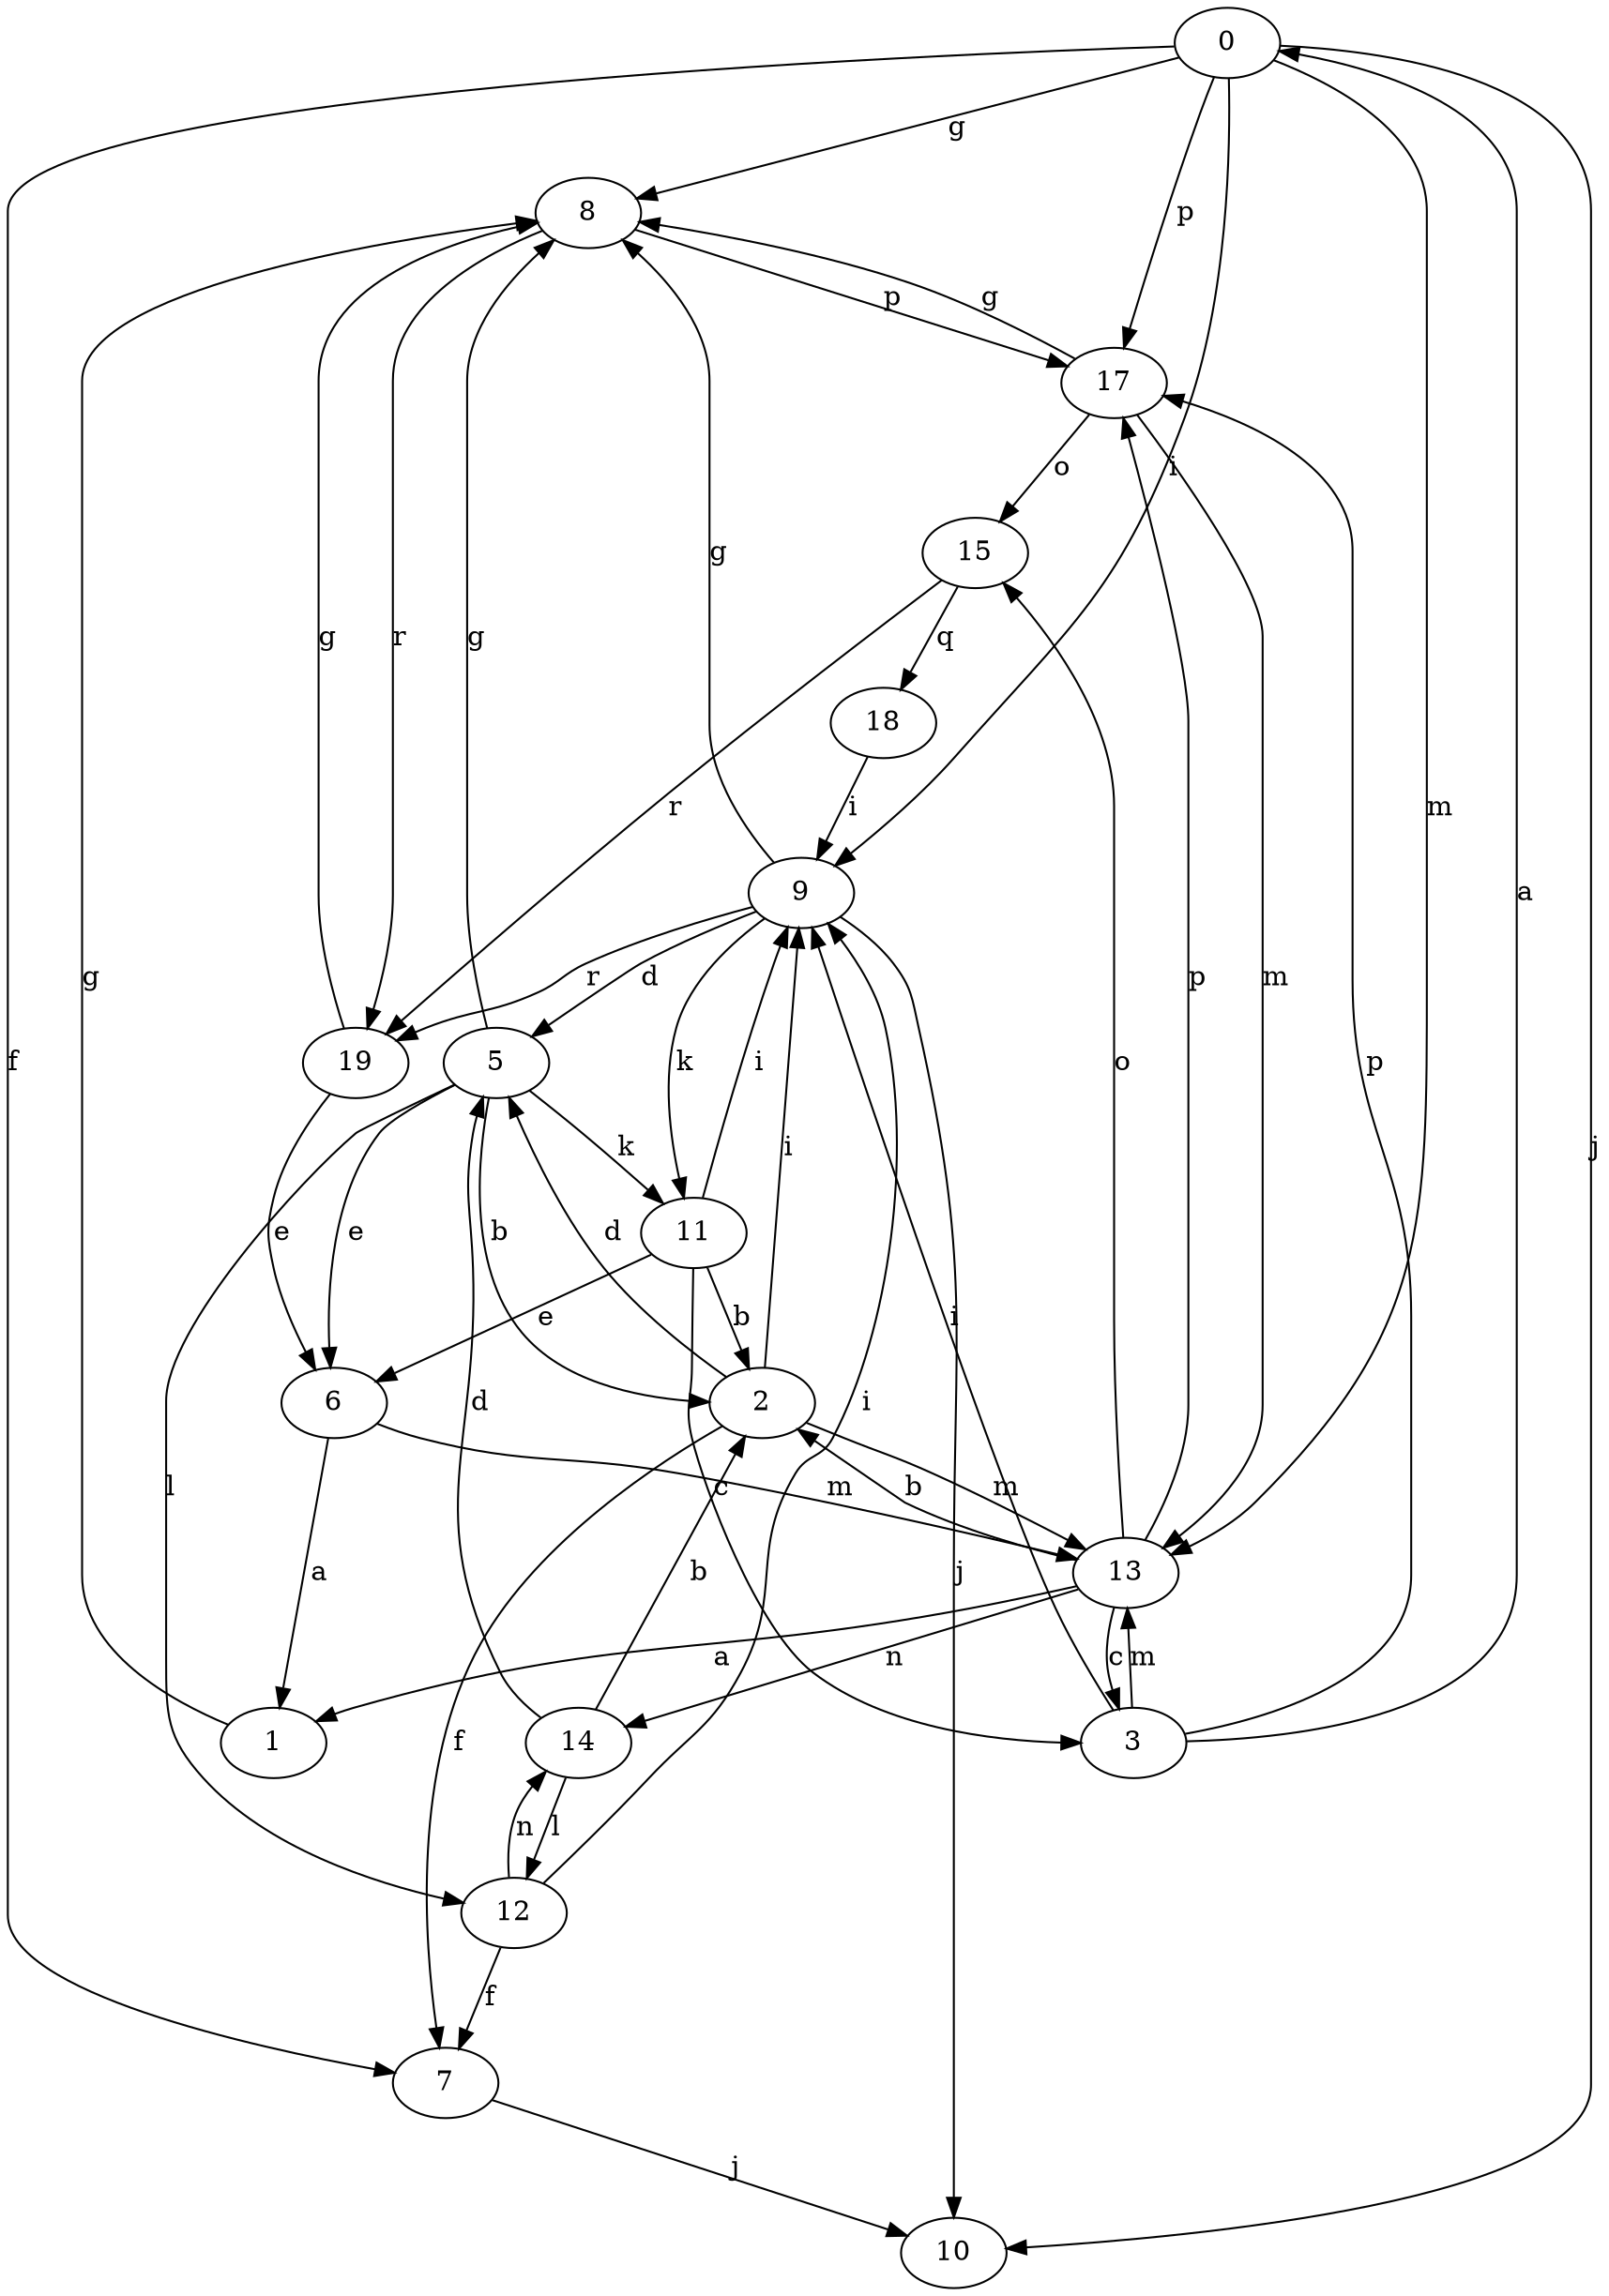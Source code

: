 strict digraph  {
0;
1;
2;
3;
5;
6;
7;
8;
9;
10;
11;
12;
13;
14;
15;
17;
18;
19;
0 -> 7  [label=f];
0 -> 8  [label=g];
0 -> 9  [label=i];
0 -> 10  [label=j];
0 -> 13  [label=m];
0 -> 17  [label=p];
1 -> 8  [label=g];
2 -> 5  [label=d];
2 -> 7  [label=f];
2 -> 9  [label=i];
2 -> 13  [label=m];
3 -> 0  [label=a];
3 -> 9  [label=i];
3 -> 13  [label=m];
3 -> 17  [label=p];
5 -> 2  [label=b];
5 -> 6  [label=e];
5 -> 8  [label=g];
5 -> 11  [label=k];
5 -> 12  [label=l];
6 -> 1  [label=a];
6 -> 13  [label=m];
7 -> 10  [label=j];
8 -> 17  [label=p];
8 -> 19  [label=r];
9 -> 5  [label=d];
9 -> 8  [label=g];
9 -> 10  [label=j];
9 -> 11  [label=k];
9 -> 19  [label=r];
11 -> 2  [label=b];
11 -> 3  [label=c];
11 -> 6  [label=e];
11 -> 9  [label=i];
12 -> 7  [label=f];
12 -> 9  [label=i];
12 -> 14  [label=n];
13 -> 1  [label=a];
13 -> 2  [label=b];
13 -> 3  [label=c];
13 -> 14  [label=n];
13 -> 15  [label=o];
13 -> 17  [label=p];
14 -> 2  [label=b];
14 -> 5  [label=d];
14 -> 12  [label=l];
15 -> 18  [label=q];
15 -> 19  [label=r];
17 -> 8  [label=g];
17 -> 13  [label=m];
17 -> 15  [label=o];
18 -> 9  [label=i];
19 -> 6  [label=e];
19 -> 8  [label=g];
}

